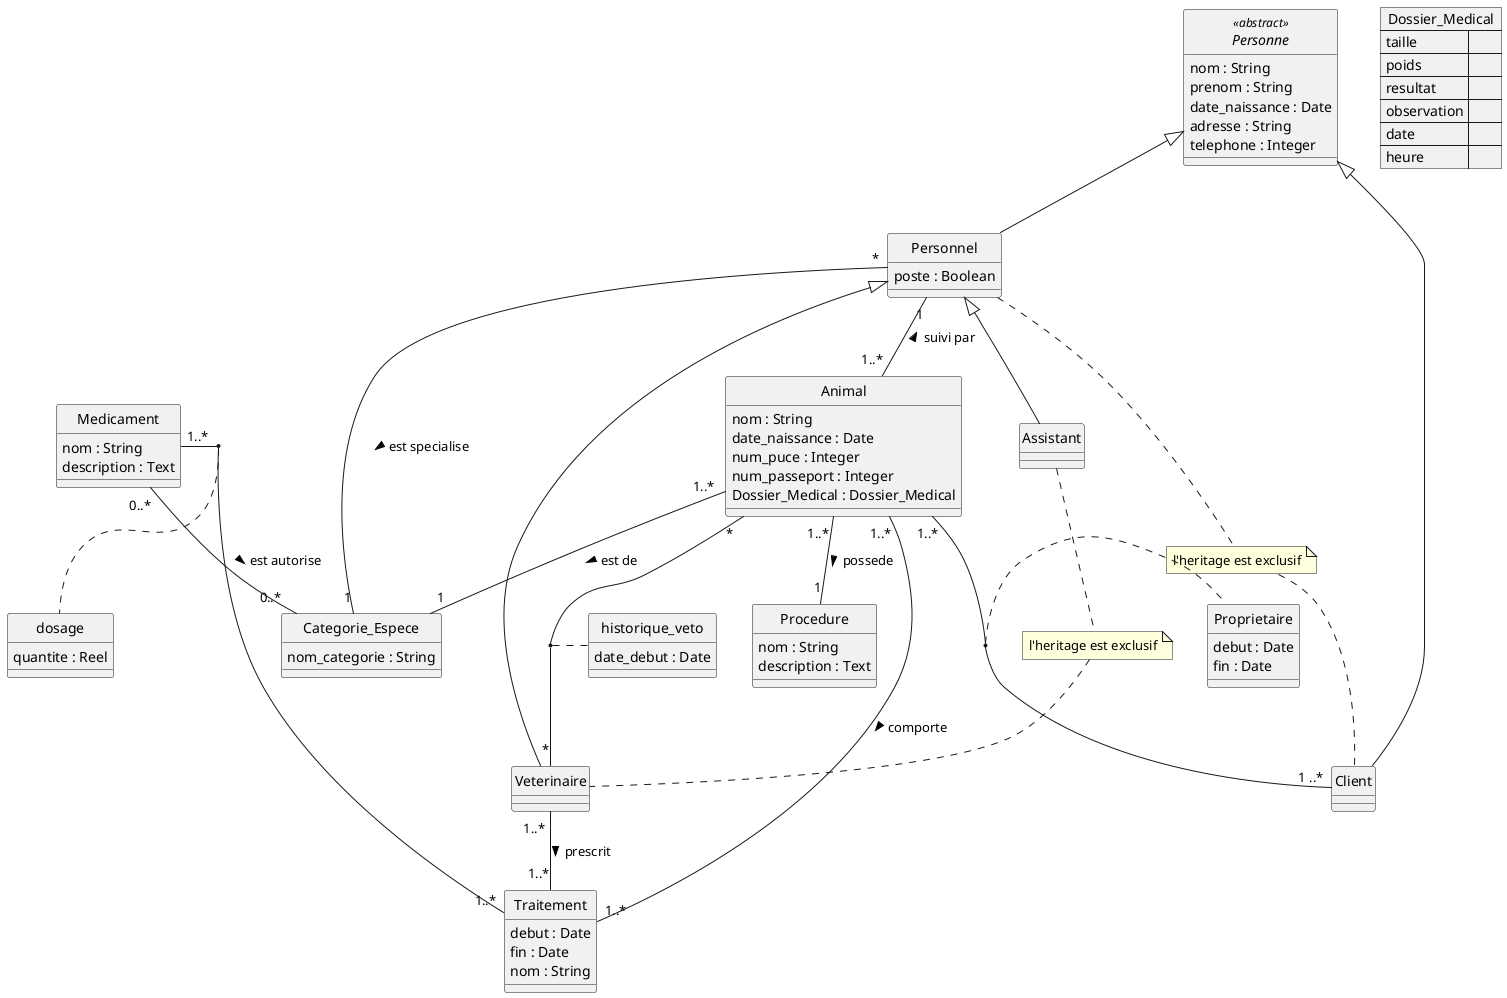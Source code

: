 @startuml Clinique Veterinaire
skinparam Style strictuml
skinparam SequenceMessageAlignment center

abstract class Personne <<abstract>> {
    nom : String 
    prenom : String
    date_naissance : Date
    adresse : String
    telephone : Integer
}

class Personnel {
    poste : Boolean 
}

class Veterinaire

class Assistant

class Client {
}

class Animal {
    nom : String
    date_naissance : Date 
    num_puce : Integer
    num_passeport : Integer
    Dossier_Medical : Dossier_Medical
}

class Categorie_Espece{
    nom_categorie : String
}

class Medicament {
    nom : String
    description : Text
}

class Traitement {
    debut : Date
    fin : Date 
    nom : String

}

json Dossier_Medical {
    "taille" : {},
    "poids" : {},
    "resultat" : {},
    "observation" : {},
    "date" : {},
    "heure" : {}
}

class Procedure{
    nom : String
    description : Text 
}

class dosage {
    quantite : Reel
}

class historique_veto {
    date_debut : Date
}

class Proprietaire{
    debut : Date
    fin : Date
}


Medicament "1..*" - "1..*" Traitement
(Medicament, Traitement) .. dosage

Personne <|-- Personnel
Personne <|-- Client

Personnel <|-- Assistant
Personnel <|-- Veterinaire
Personnel "*" -- "1" Categorie_Espece : est specialise >
Personnel "1" -- "1..* " Animal : < suivi par
Animal "*" -- "*" Veterinaire 
(Animal, Veterinaire) .. historique_veto


Animal "1..* " -- "1" Categorie_Espece : est de >
Animal "1..* " -- "1 ..*" Client 
(Animal, Client) .. Proprietaire
' Animal o-- "0..*" Dossier_Medical : < appartient a 

Animal "1..* " -- "1..*" Traitement : comporte >
Animal "1..* " -- "1" Procedure : possede >

Veterinaire "1..* " -- "1..*" Traitement : prescrit >

Medicament "0..* " -- "0..*" Categorie_Espece : est autorise > 


note "l'heritage est exclusif" as N2
Personnel .. N2
N2 .. Client

note "l'heritage est exclusif" as N3
Assistant .. N3
N3 .. Veterinaire

@enduml
